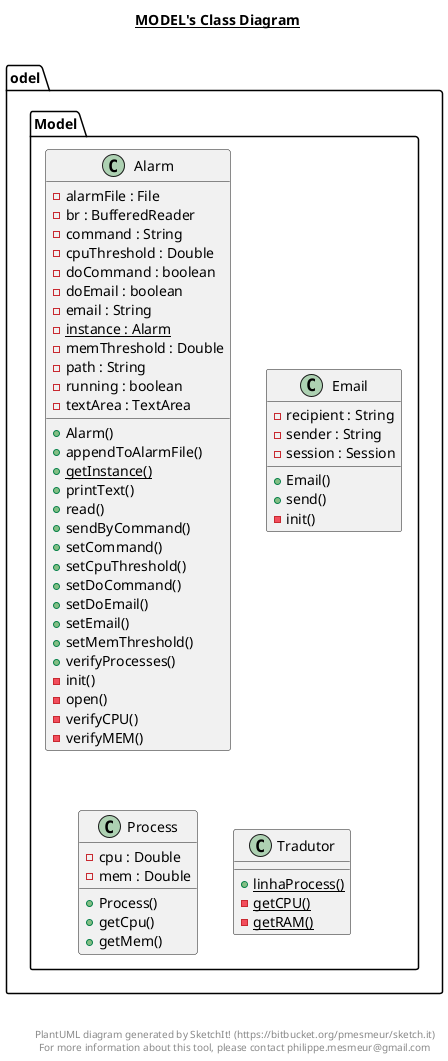 @startuml

title __MODEL's Class Diagram__\n

    namespace odel {
      class Model.Alarm {
          - alarmFile : File
          - br : BufferedReader
          - command : String
          - cpuThreshold : Double
          - doCommand : boolean
          - doEmail : boolean
          - email : String
          {static} - instance : Alarm
          - memThreshold : Double
          - path : String
          - running : boolean
          - textArea : TextArea
          + Alarm()
          + appendToAlarmFile()
          {static} + getInstance()
          + printText()
          + read()
          + sendByCommand()
          + setCommand()
          + setCpuThreshold()
          + setDoCommand()
          + setDoEmail()
          + setEmail()
          + setMemThreshold()
          + verifyProcesses()
          - init()
          - open()
          - verifyCPU()
          - verifyMEM()
      }
    }

  

    namespace odel {
      class Model.Email {
          - recipient : String
          - sender : String
          - session : Session
          + Email()
          + send()
          - init()
      }
    }
  

    namespace odel {
      class Model.Process {
          - cpu : Double
          - mem : Double
          + Process()
          + getCpu()
          + getMem()
      }
    }

    namespace odel {
      class Model.Tradutor {
          {static} + linhaProcess()
          {static} - getCPU()
          {static} - getRAM()
      }
    }
  



right footer


PlantUML diagram generated by SketchIt! (https://bitbucket.org/pmesmeur/sketch.it)
For more information about this tool, please contact philippe.mesmeur@gmail.com
endfooter

@enduml
